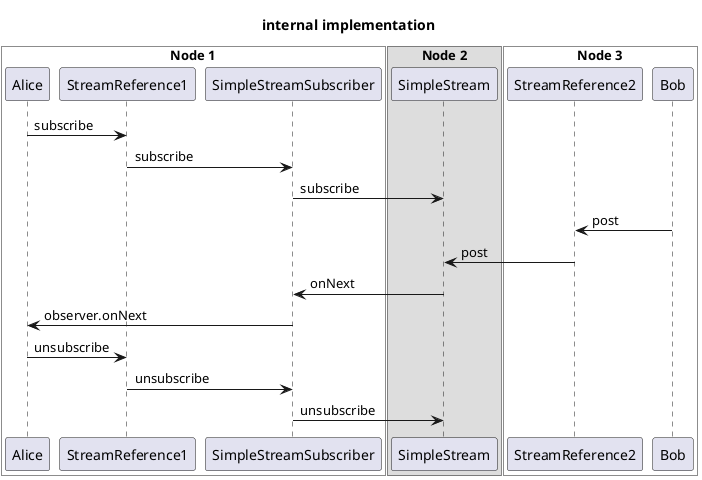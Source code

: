 @startuml

title internal implementation

box "Node 1" #white
participant Alice
participant StreamReference1
participant SimpleStreamSubscriber
end box

box "Node 2"
participant SimpleStream
end box

box "Node 3" #white
participant StreamReference2
participant Bob
end box

Alice -> StreamReference1: subscribe
StreamReference1 -> SimpleStreamSubscriber : subscribe
SimpleStreamSubscriber -> SimpleStream : subscribe

Bob -> StreamReference2: post
StreamReference2 -> SimpleStream : post
SimpleStream -> SimpleStreamSubscriber : onNext
SimpleStreamSubscriber -> Alice : observer.onNext

Alice -> StreamReference1: unsubscribe
StreamReference1 -> SimpleStreamSubscriber : unsubscribe
SimpleStreamSubscriber -> SimpleStream : unsubscribe

@enduml